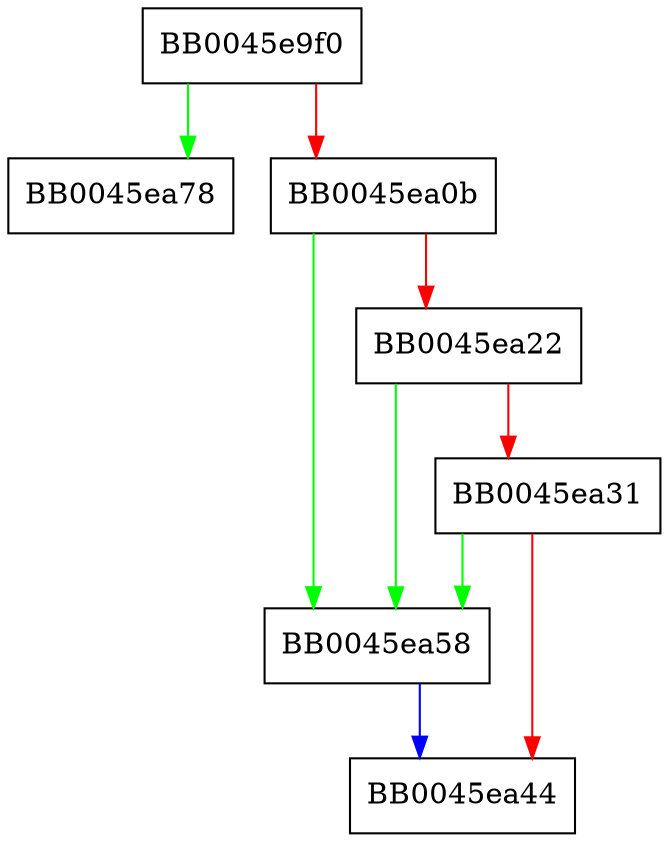 digraph serial_cb {
  node [shape="box"];
  graph [splines=ortho];
  BB0045e9f0 -> BB0045ea78 [color="green"];
  BB0045e9f0 -> BB0045ea0b [color="red"];
  BB0045ea0b -> BB0045ea58 [color="green"];
  BB0045ea0b -> BB0045ea22 [color="red"];
  BB0045ea22 -> BB0045ea58 [color="green"];
  BB0045ea22 -> BB0045ea31 [color="red"];
  BB0045ea31 -> BB0045ea58 [color="green"];
  BB0045ea31 -> BB0045ea44 [color="red"];
  BB0045ea58 -> BB0045ea44 [color="blue"];
}